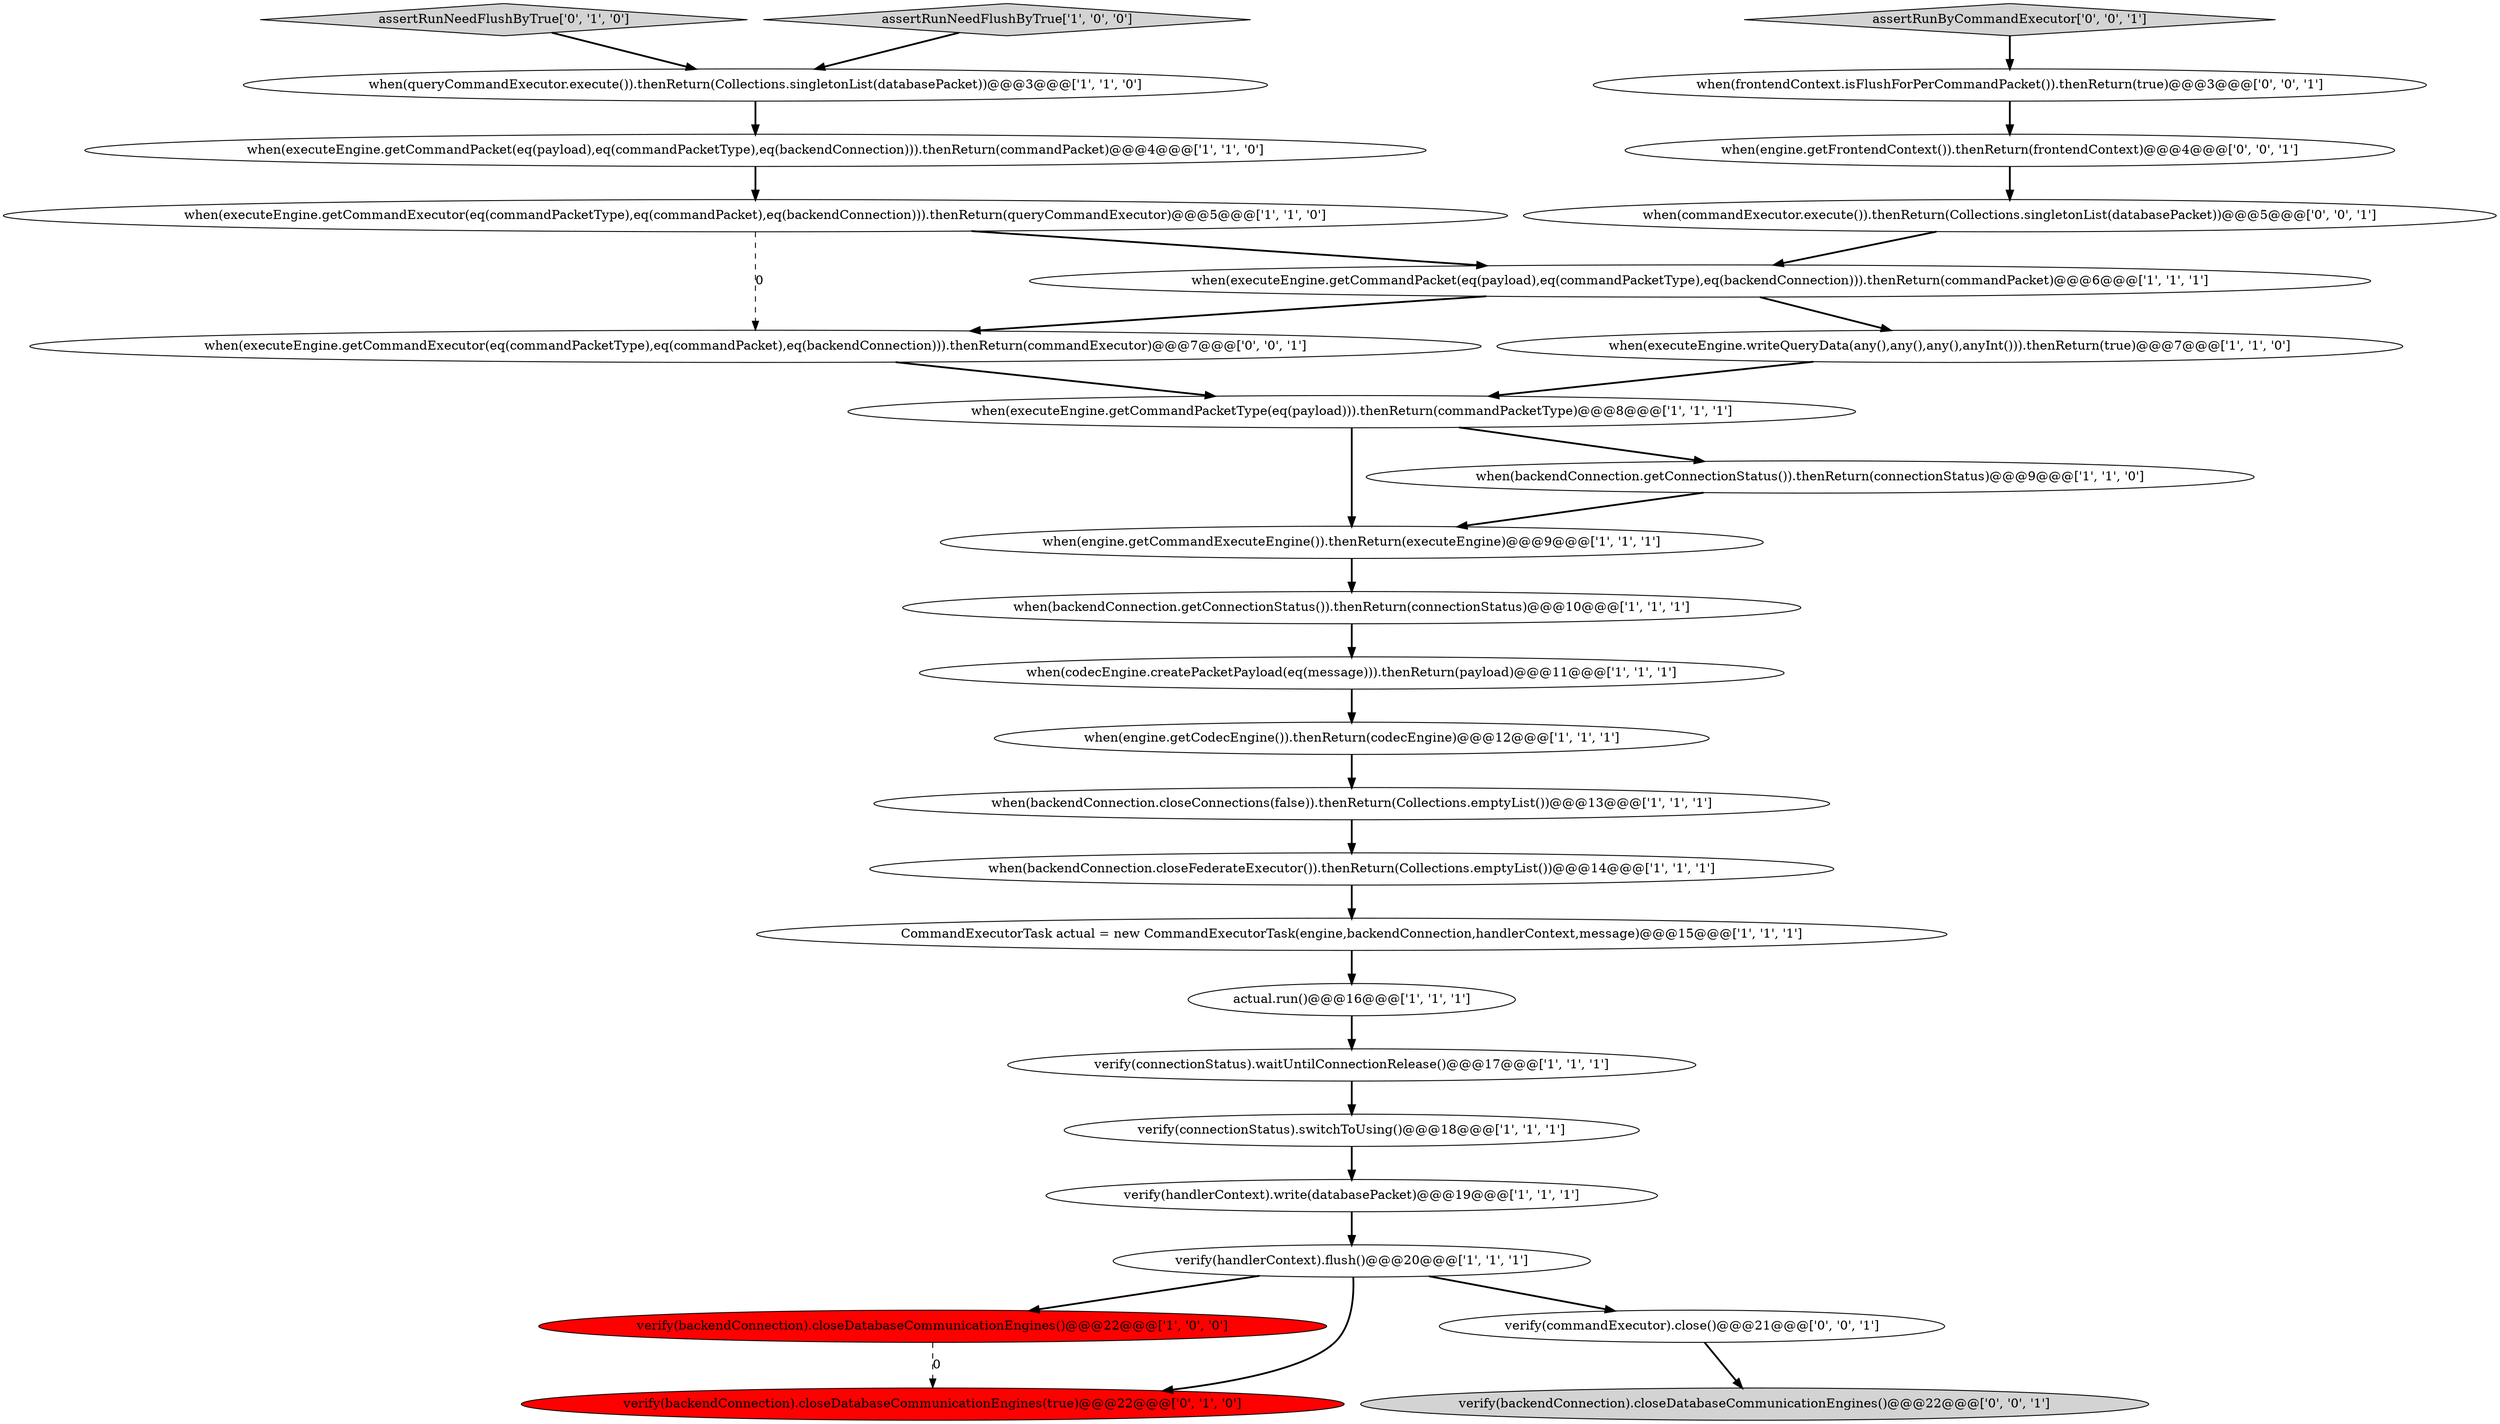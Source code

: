 digraph {
26 [style = filled, label = "when(frontendContext.isFlushForPerCommandPacket()).thenReturn(true)@@@3@@@['0', '0', '1']", fillcolor = white, shape = ellipse image = "AAA0AAABBB3BBB"];
12 [style = filled, label = "when(executeEngine.writeQueryData(any(),any(),any(),anyInt())).thenReturn(true)@@@7@@@['1', '1', '0']", fillcolor = white, shape = ellipse image = "AAA0AAABBB1BBB"];
18 [style = filled, label = "when(executeEngine.getCommandExecutor(eq(commandPacketType),eq(commandPacket),eq(backendConnection))).thenReturn(queryCommandExecutor)@@@5@@@['1', '1', '0']", fillcolor = white, shape = ellipse image = "AAA0AAABBB1BBB"];
10 [style = filled, label = "verify(connectionStatus).waitUntilConnectionRelease()@@@17@@@['1', '1', '1']", fillcolor = white, shape = ellipse image = "AAA0AAABBB1BBB"];
2 [style = filled, label = "when(engine.getCommandExecuteEngine()).thenReturn(executeEngine)@@@9@@@['1', '1', '1']", fillcolor = white, shape = ellipse image = "AAA0AAABBB1BBB"];
14 [style = filled, label = "when(backendConnection.getConnectionStatus()).thenReturn(connectionStatus)@@@10@@@['1', '1', '1']", fillcolor = white, shape = ellipse image = "AAA0AAABBB1BBB"];
4 [style = filled, label = "when(queryCommandExecutor.execute()).thenReturn(Collections.singletonList(databasePacket))@@@3@@@['1', '1', '0']", fillcolor = white, shape = ellipse image = "AAA0AAABBB1BBB"];
3 [style = filled, label = "when(codecEngine.createPacketPayload(eq(message))).thenReturn(payload)@@@11@@@['1', '1', '1']", fillcolor = white, shape = ellipse image = "AAA0AAABBB1BBB"];
27 [style = filled, label = "when(engine.getFrontendContext()).thenReturn(frontendContext)@@@4@@@['0', '0', '1']", fillcolor = white, shape = ellipse image = "AAA0AAABBB3BBB"];
6 [style = filled, label = "when(executeEngine.getCommandPacketType(eq(payload))).thenReturn(commandPacketType)@@@8@@@['1', '1', '1']", fillcolor = white, shape = ellipse image = "AAA0AAABBB1BBB"];
15 [style = filled, label = "when(engine.getCodecEngine()).thenReturn(codecEngine)@@@12@@@['1', '1', '1']", fillcolor = white, shape = ellipse image = "AAA0AAABBB1BBB"];
19 [style = filled, label = "verify(connectionStatus).switchToUsing()@@@18@@@['1', '1', '1']", fillcolor = white, shape = ellipse image = "AAA0AAABBB1BBB"];
8 [style = filled, label = "verify(backendConnection).closeDatabaseCommunicationEngines()@@@22@@@['1', '0', '0']", fillcolor = red, shape = ellipse image = "AAA1AAABBB1BBB"];
25 [style = filled, label = "verify(commandExecutor).close()@@@21@@@['0', '0', '1']", fillcolor = white, shape = ellipse image = "AAA0AAABBB3BBB"];
17 [style = filled, label = "when(executeEngine.getCommandPacket(eq(payload),eq(commandPacketType),eq(backendConnection))).thenReturn(commandPacket)@@@6@@@['1', '1', '1']", fillcolor = white, shape = ellipse image = "AAA0AAABBB1BBB"];
9 [style = filled, label = "when(backendConnection.closeFederateExecutor()).thenReturn(Collections.emptyList())@@@14@@@['1', '1', '1']", fillcolor = white, shape = ellipse image = "AAA0AAABBB1BBB"];
21 [style = filled, label = "verify(backendConnection).closeDatabaseCommunicationEngines(true)@@@22@@@['0', '1', '0']", fillcolor = red, shape = ellipse image = "AAA1AAABBB2BBB"];
11 [style = filled, label = "assertRunNeedFlushByTrue['1', '0', '0']", fillcolor = lightgray, shape = diamond image = "AAA0AAABBB1BBB"];
0 [style = filled, label = "when(backendConnection.getConnectionStatus()).thenReturn(connectionStatus)@@@9@@@['1', '1', '0']", fillcolor = white, shape = ellipse image = "AAA0AAABBB1BBB"];
24 [style = filled, label = "verify(backendConnection).closeDatabaseCommunicationEngines()@@@22@@@['0', '0', '1']", fillcolor = lightgray, shape = ellipse image = "AAA0AAABBB3BBB"];
16 [style = filled, label = "verify(handlerContext).write(databasePacket)@@@19@@@['1', '1', '1']", fillcolor = white, shape = ellipse image = "AAA0AAABBB1BBB"];
28 [style = filled, label = "assertRunByCommandExecutor['0', '0', '1']", fillcolor = lightgray, shape = diamond image = "AAA0AAABBB3BBB"];
29 [style = filled, label = "when(executeEngine.getCommandExecutor(eq(commandPacketType),eq(commandPacket),eq(backendConnection))).thenReturn(commandExecutor)@@@7@@@['0', '0', '1']", fillcolor = white, shape = ellipse image = "AAA0AAABBB3BBB"];
5 [style = filled, label = "when(executeEngine.getCommandPacket(eq(payload),eq(commandPacketType),eq(backendConnection))).thenReturn(commandPacket)@@@4@@@['1', '1', '0']", fillcolor = white, shape = ellipse image = "AAA0AAABBB1BBB"];
22 [style = filled, label = "assertRunNeedFlushByTrue['0', '1', '0']", fillcolor = lightgray, shape = diamond image = "AAA0AAABBB2BBB"];
20 [style = filled, label = "verify(handlerContext).flush()@@@20@@@['1', '1', '1']", fillcolor = white, shape = ellipse image = "AAA0AAABBB1BBB"];
7 [style = filled, label = "actual.run()@@@16@@@['1', '1', '1']", fillcolor = white, shape = ellipse image = "AAA0AAABBB1BBB"];
1 [style = filled, label = "CommandExecutorTask actual = new CommandExecutorTask(engine,backendConnection,handlerContext,message)@@@15@@@['1', '1', '1']", fillcolor = white, shape = ellipse image = "AAA0AAABBB1BBB"];
23 [style = filled, label = "when(commandExecutor.execute()).thenReturn(Collections.singletonList(databasePacket))@@@5@@@['0', '0', '1']", fillcolor = white, shape = ellipse image = "AAA0AAABBB3BBB"];
13 [style = filled, label = "when(backendConnection.closeConnections(false)).thenReturn(Collections.emptyList())@@@13@@@['1', '1', '1']", fillcolor = white, shape = ellipse image = "AAA0AAABBB1BBB"];
14->3 [style = bold, label=""];
15->13 [style = bold, label=""];
7->10 [style = bold, label=""];
10->19 [style = bold, label=""];
11->4 [style = bold, label=""];
0->2 [style = bold, label=""];
18->17 [style = bold, label=""];
28->26 [style = bold, label=""];
6->0 [style = bold, label=""];
5->18 [style = bold, label=""];
3->15 [style = bold, label=""];
8->21 [style = dashed, label="0"];
12->6 [style = bold, label=""];
20->25 [style = bold, label=""];
1->7 [style = bold, label=""];
19->16 [style = bold, label=""];
22->4 [style = bold, label=""];
6->2 [style = bold, label=""];
20->21 [style = bold, label=""];
25->24 [style = bold, label=""];
26->27 [style = bold, label=""];
29->6 [style = bold, label=""];
20->8 [style = bold, label=""];
17->12 [style = bold, label=""];
2->14 [style = bold, label=""];
23->17 [style = bold, label=""];
27->23 [style = bold, label=""];
13->9 [style = bold, label=""];
9->1 [style = bold, label=""];
17->29 [style = bold, label=""];
16->20 [style = bold, label=""];
4->5 [style = bold, label=""];
18->29 [style = dashed, label="0"];
}
